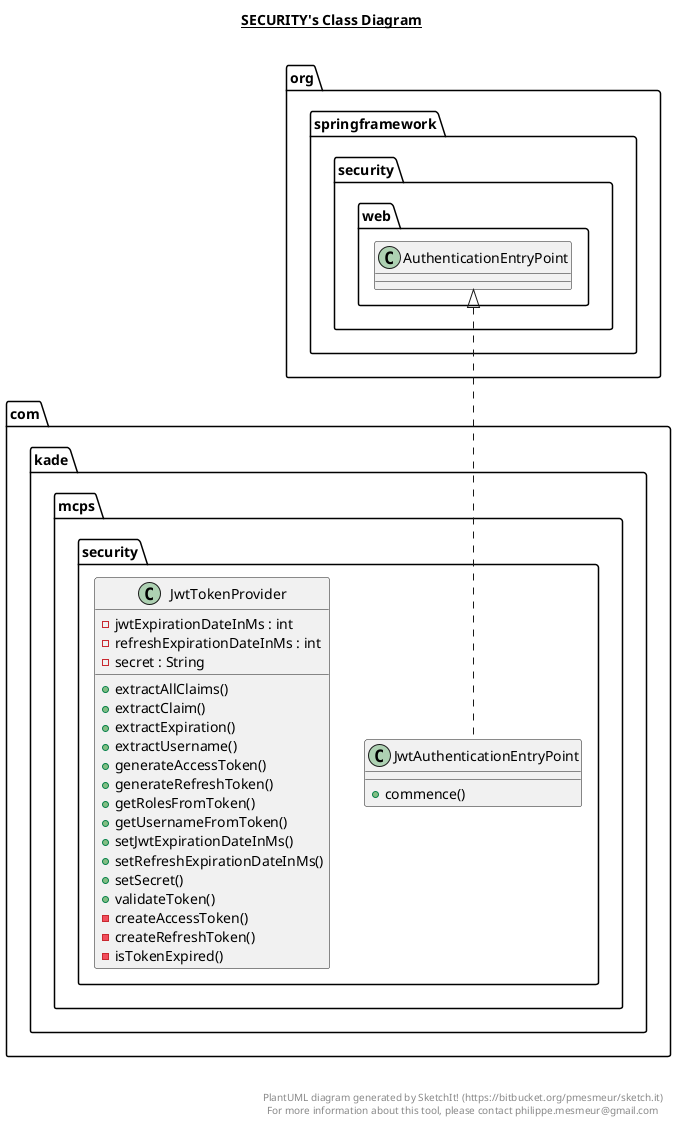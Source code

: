 @startuml

title __SECURITY's Class Diagram__\n

  namespace com.kade.mcps {
    namespace security {
      class com.kade.mcps.security.JwtAuthenticationEntryPoint {
          + commence()
      }
    }
  }
  

  namespace com.kade.mcps {
    namespace security {
      class com.kade.mcps.security.JwtTokenProvider {
          - jwtExpirationDateInMs : int
          - refreshExpirationDateInMs : int
          - secret : String
          + extractAllClaims()
          + extractClaim()
          + extractExpiration()
          + extractUsername()
          + generateAccessToken()
          + generateRefreshToken()
          + getRolesFromToken()
          + getUsernameFromToken()
          + setJwtExpirationDateInMs()
          + setRefreshExpirationDateInMs()
          + setSecret()
          + validateToken()
          - createAccessToken()
          - createRefreshToken()
          - isTokenExpired()
      }
    }
  }
  

  com.kade.mcps.security.JwtAuthenticationEntryPoint .up.|> org.springframework.security.web.AuthenticationEntryPoint


right footer


PlantUML diagram generated by SketchIt! (https://bitbucket.org/pmesmeur/sketch.it)
For more information about this tool, please contact philippe.mesmeur@gmail.com
endfooter

@enduml
